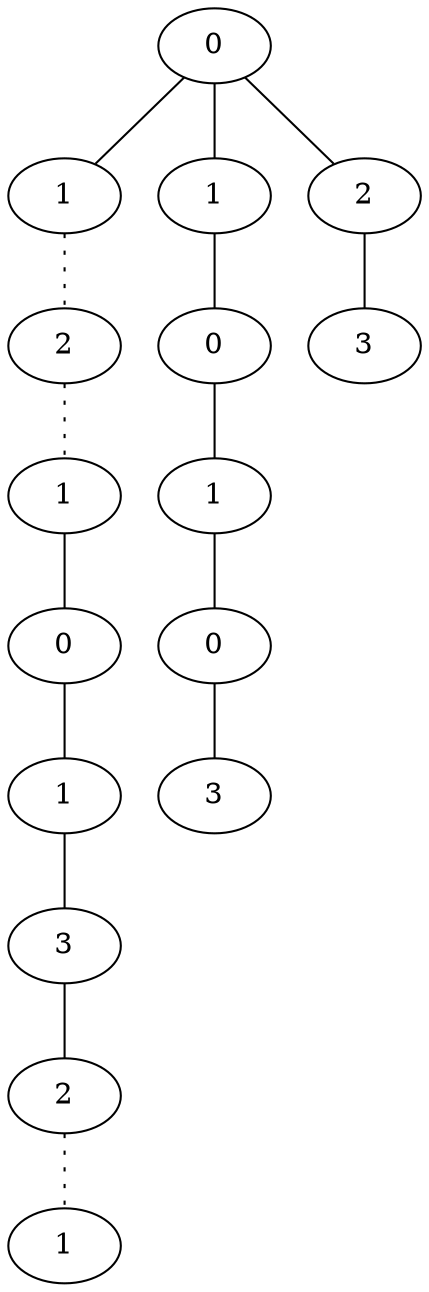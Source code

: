 graph {
a0[label=0];
a1[label=1];
a2[label=2];
a3[label=1];
a4[label=0];
a5[label=1];
a6[label=3];
a7[label=2];
a8[label=1];
a9[label=1];
a10[label=0];
a11[label=1];
a12[label=0];
a13[label=3];
a14[label=2];
a15[label=3];
a0 -- a1;
a0 -- a9;
a0 -- a14;
a1 -- a2 [style=dotted];
a2 -- a3 [style=dotted];
a3 -- a4;
a4 -- a5;
a5 -- a6;
a6 -- a7;
a7 -- a8 [style=dotted];
a9 -- a10;
a10 -- a11;
a11 -- a12;
a12 -- a13;
a14 -- a15;
}
